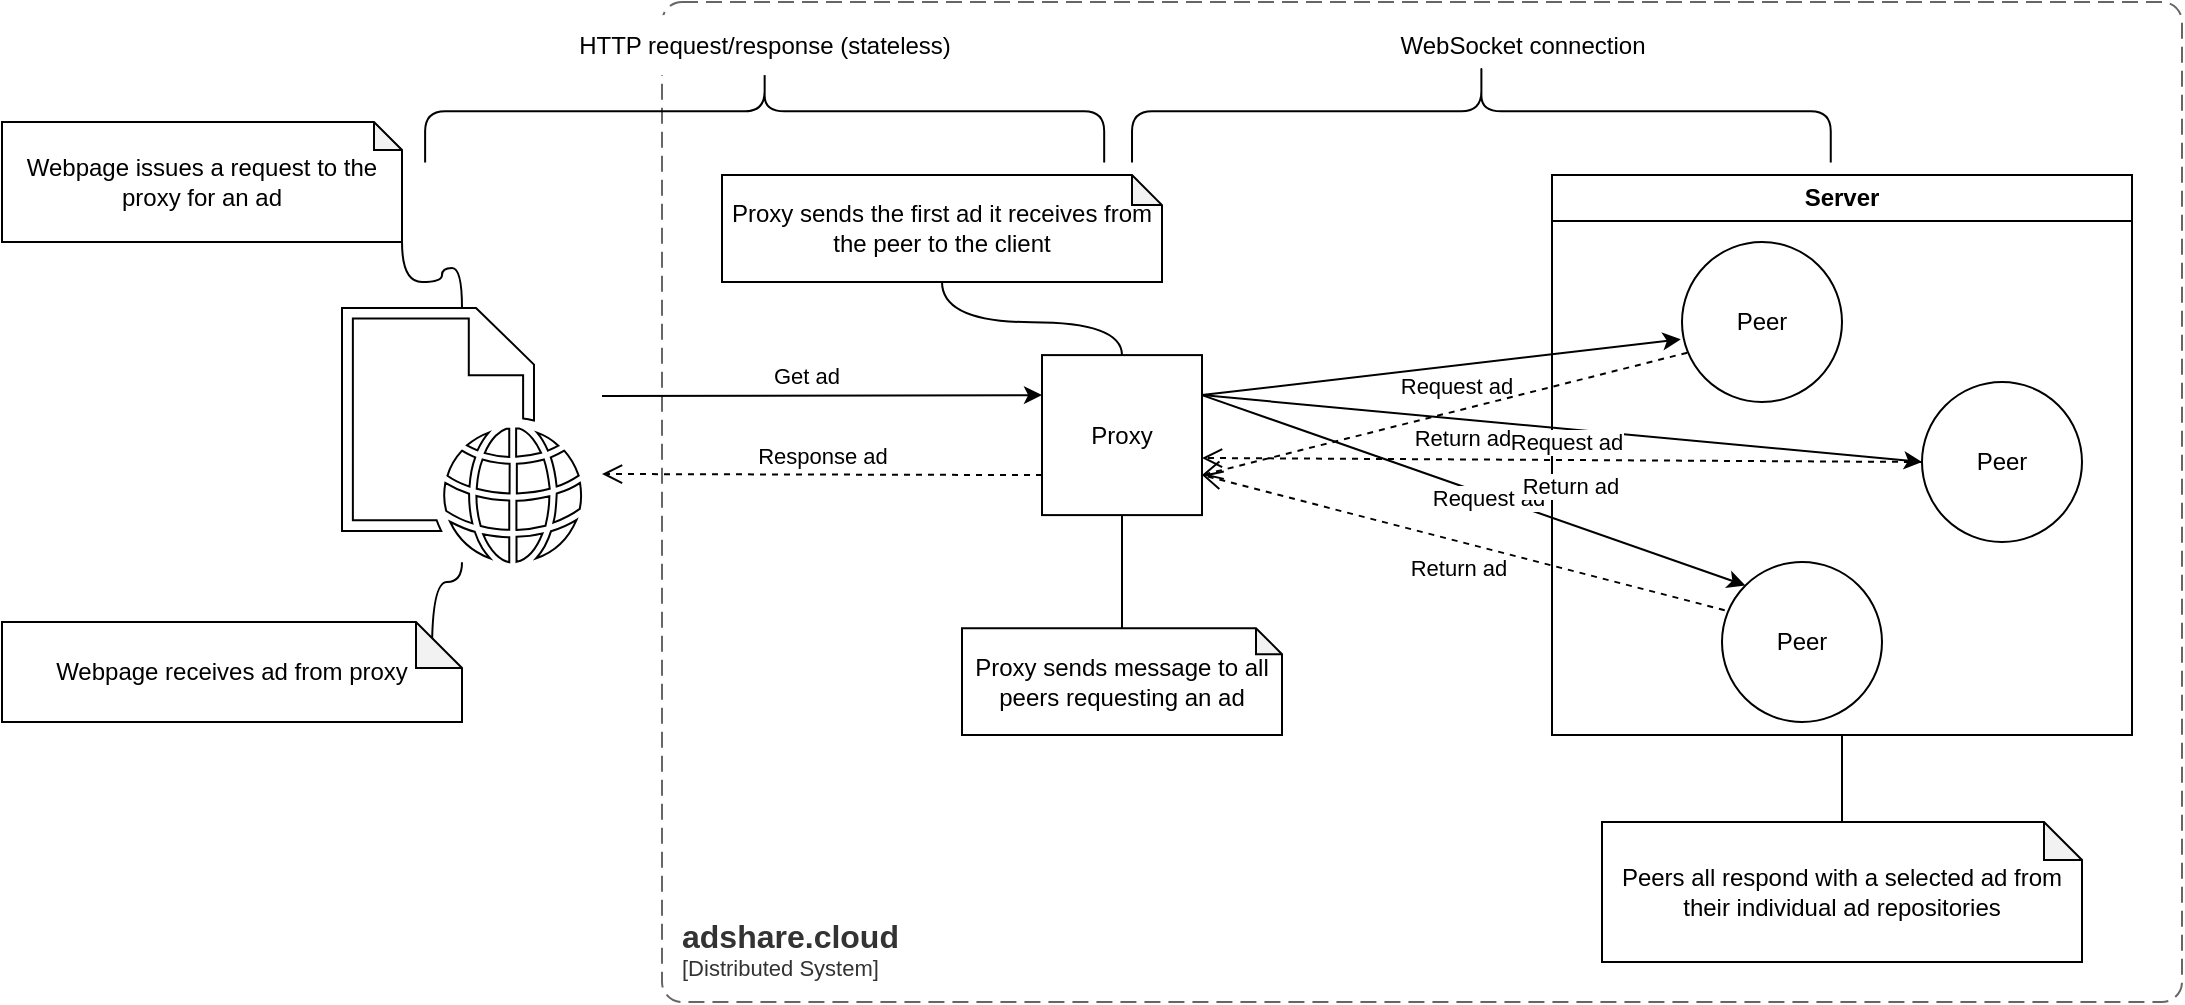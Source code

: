 <mxfile version="21.1.5" type="github">
  <diagram id="Mp-1YGDdp6dukrGIw-5F" name="Page-1">
    <mxGraphModel dx="2653" dy="977" grid="1" gridSize="10" guides="1" tooltips="1" connect="1" arrows="1" fold="1" page="1" pageScale="1" pageWidth="850" pageHeight="1100" math="0" shadow="0">
      <root>
        <mxCell id="0" />
        <mxCell id="1" parent="0" />
        <object placeholders="1" c4Name="adshare.cloud" c4Type="SystemScopeBoundary" c4Application="Distributed System" label="&lt;font style=&quot;font-size: 16px&quot;&gt;&lt;b&gt;&lt;div style=&quot;text-align: left&quot;&gt;%c4Name%&lt;/div&gt;&lt;/b&gt;&lt;/font&gt;&lt;div style=&quot;text-align: left&quot;&gt;[%c4Application%]&lt;/div&gt;" id="o53CdQhz_Hd_LlpbWr6G-45">
          <mxCell style="rounded=1;fontSize=11;whiteSpace=wrap;html=1;dashed=1;arcSize=20;fillColor=none;strokeColor=#666666;fontColor=#333333;labelBackgroundColor=none;align=left;verticalAlign=bottom;labelBorderColor=none;spacingTop=0;spacing=10;dashPattern=8 4;metaEdit=1;rotatable=0;perimeter=rectanglePerimeter;noLabel=0;labelPadding=0;allowArrows=0;connectable=0;expand=0;recursiveResize=0;editable=1;pointerEvents=0;absoluteArcSize=1;points=[[0.25,0,0],[0.5,0,0],[0.75,0,0],[1,0.25,0],[1,0.5,0],[1,0.75,0],[0.75,1,0],[0.5,1,0],[0.25,1,0],[0,0.75,0],[0,0.5,0],[0,0.25,0]];" vertex="1" parent="1">
            <mxGeometry x="50" y="10" width="760" height="500" as="geometry" />
          </mxCell>
        </object>
        <mxCell id="11" style="edgeStyle=none;html=1;entryX=0;entryY=0.25;entryDx=0;entryDy=0;" parent="1" target="8" edge="1">
          <mxGeometry relative="1" as="geometry">
            <mxPoint x="275" y="206.55" as="targetPoint" />
            <mxPoint x="20" y="207" as="sourcePoint" />
          </mxGeometry>
        </mxCell>
        <mxCell id="12" value="Get ad" style="edgeLabel;html=1;align=center;verticalAlign=middle;resizable=0;points=[];" parent="11" vertex="1" connectable="0">
          <mxGeometry x="-0.207" y="-1" relative="1" as="geometry">
            <mxPoint x="15" y="-11" as="offset" />
          </mxGeometry>
        </mxCell>
        <mxCell id="14" style="edgeStyle=none;html=1;exitX=1;exitY=0.25;exitDx=0;exitDy=0;entryX=-0.008;entryY=0.608;entryDx=0;entryDy=0;entryPerimeter=0;" parent="1" source="8" target="16" edge="1">
          <mxGeometry relative="1" as="geometry" />
        </mxCell>
        <mxCell id="15" value="Request ad" style="edgeLabel;html=1;align=center;verticalAlign=middle;resizable=0;points=[];" parent="14" vertex="1" connectable="0">
          <mxGeometry x="-0.095" y="1" relative="1" as="geometry">
            <mxPoint x="19" y="9" as="offset" />
          </mxGeometry>
        </mxCell>
        <mxCell id="X4YkA7xQTJEzexPI3njo-60" style="edgeStyle=orthogonalEdgeStyle;curved=1;rounded=0;orthogonalLoop=1;jettySize=auto;html=1;exitX=0.5;exitY=1;exitDx=0;exitDy=0;endArrow=none;endFill=0;" parent="1" source="8" target="X4YkA7xQTJEzexPI3njo-59" edge="1">
          <mxGeometry relative="1" as="geometry" />
        </mxCell>
        <mxCell id="8" value="Proxy" style="whiteSpace=wrap;html=1;aspect=fixed;" parent="1" vertex="1">
          <mxGeometry x="240" y="186.55" width="80" height="80" as="geometry" />
        </mxCell>
        <mxCell id="X4YkA7xQTJEzexPI3njo-62" style="edgeStyle=orthogonalEdgeStyle;curved=1;rounded=0;orthogonalLoop=1;jettySize=auto;html=1;exitX=0.5;exitY=1;exitDx=0;exitDy=0;entryX=0.5;entryY=0;entryDx=0;entryDy=0;entryPerimeter=0;endArrow=none;endFill=0;" parent="1" source="13" target="X4YkA7xQTJEzexPI3njo-61" edge="1">
          <mxGeometry relative="1" as="geometry" />
        </mxCell>
        <mxCell id="13" value="Server" style="swimlane;whiteSpace=wrap;html=1;" parent="1" vertex="1">
          <mxGeometry x="495" y="96.55" width="290" height="280" as="geometry">
            <mxRectangle x="495" y="96.55" width="80" height="30" as="alternateBounds" />
          </mxGeometry>
        </mxCell>
        <mxCell id="16" value="Peer" style="ellipse;whiteSpace=wrap;html=1;aspect=fixed;" parent="13" vertex="1">
          <mxGeometry x="65" y="33.45" width="80" height="80" as="geometry" />
        </mxCell>
        <mxCell id="17" value="Peer" style="ellipse;whiteSpace=wrap;html=1;aspect=fixed;" parent="13" vertex="1">
          <mxGeometry x="85" y="193.45" width="80" height="80" as="geometry" />
        </mxCell>
        <mxCell id="18" value="Peer" style="ellipse;whiteSpace=wrap;html=1;aspect=fixed;" parent="13" vertex="1">
          <mxGeometry x="185" y="103.45" width="80" height="80" as="geometry" />
        </mxCell>
        <mxCell id="25" value="Response ad" style="html=1;verticalAlign=bottom;endArrow=open;dashed=1;endSize=8;exitX=0;exitY=0.75;exitDx=0;exitDy=0;" parent="1" source="8" edge="1">
          <mxGeometry relative="1" as="geometry">
            <mxPoint x="205" y="246.55" as="sourcePoint" />
            <mxPoint x="20" y="246" as="targetPoint" />
          </mxGeometry>
        </mxCell>
        <mxCell id="26" value="Return ad" style="html=1;verticalAlign=bottom;endArrow=open;dashed=1;endSize=8;entryX=1;entryY=0.75;entryDx=0;entryDy=0;exitX=0.017;exitY=0.301;exitDx=0;exitDy=0;exitPerimeter=0;" parent="1" source="17" target="8" edge="1">
          <mxGeometry x="-0.023" y="22" relative="1" as="geometry">
            <mxPoint x="470" y="310" as="sourcePoint" />
            <mxPoint x="375" y="296.55" as="targetPoint" />
            <mxPoint as="offset" />
          </mxGeometry>
        </mxCell>
        <mxCell id="27" value="" style="shape=curlyBracket;whiteSpace=wrap;html=1;rounded=1;flipH=1;labelPosition=right;verticalLabelPosition=middle;align=left;verticalAlign=middle;rotation=-90;" parent="1" vertex="1">
          <mxGeometry x="75.7" y="-105.08" width="51.25" height="339.53" as="geometry" />
        </mxCell>
        <mxCell id="30" value="" style="shape=curlyBracket;whiteSpace=wrap;html=1;rounded=1;flipH=1;labelPosition=right;verticalLabelPosition=middle;align=left;verticalAlign=middle;rotation=-90;" parent="1" vertex="1">
          <mxGeometry x="434.07" y="-110" width="51.25" height="349.37" as="geometry" />
        </mxCell>
        <mxCell id="34" value="WebSocket connection" style="text;html=1;align=center;verticalAlign=middle;resizable=0;points=[];autosize=1;strokeColor=none;fillColor=none;" parent="1" vertex="1">
          <mxGeometry x="410" y="21.55" width="140" height="20" as="geometry" />
        </mxCell>
        <mxCell id="35" value="HTTP request/response (stateless)" style="text;html=1;align=center;verticalAlign=middle;resizable=0;points=[];autosize=1;strokeColor=none;fillColor=default;" parent="1" vertex="1">
          <mxGeometry x="-3.68" y="16.55" width="210" height="30" as="geometry" />
        </mxCell>
        <mxCell id="44" value="" style="sketch=0;pointerEvents=1;shadow=0;dashed=0;html=1;labelPosition=center;verticalLabelPosition=bottom;verticalAlign=top;outlineConnect=0;align=center;shape=mxgraph.office.concepts.web_page;" parent="1" vertex="1">
          <mxGeometry x="-110" y="162.98" width="120" height="127.13" as="geometry" />
        </mxCell>
        <mxCell id="X4YkA7xQTJEzexPI3njo-48" style="edgeStyle=none;html=1;exitX=1;exitY=0.25;exitDx=0;exitDy=0;entryX=0;entryY=0.5;entryDx=0;entryDy=0;" parent="1" source="8" target="18" edge="1">
          <mxGeometry relative="1" as="geometry">
            <mxPoint x="330" y="216.55" as="sourcePoint" />
            <mxPoint x="529.36" y="188.64" as="targetPoint" />
          </mxGeometry>
        </mxCell>
        <mxCell id="X4YkA7xQTJEzexPI3njo-49" value="Request ad" style="edgeLabel;html=1;align=center;verticalAlign=middle;resizable=0;points=[];" parent="X4YkA7xQTJEzexPI3njo-48" vertex="1" connectable="0">
          <mxGeometry x="-0.095" y="1" relative="1" as="geometry">
            <mxPoint x="19" y="9" as="offset" />
          </mxGeometry>
        </mxCell>
        <mxCell id="X4YkA7xQTJEzexPI3njo-50" style="edgeStyle=none;html=1;exitX=1;exitY=0.25;exitDx=0;exitDy=0;entryX=0;entryY=0;entryDx=0;entryDy=0;" parent="1" source="8" target="17" edge="1">
          <mxGeometry relative="1" as="geometry">
            <mxPoint x="330" y="216.55" as="sourcePoint" />
            <mxPoint x="529.36" y="188.64" as="targetPoint" />
          </mxGeometry>
        </mxCell>
        <mxCell id="X4YkA7xQTJEzexPI3njo-51" value="Request ad" style="edgeLabel;html=1;align=center;verticalAlign=middle;resizable=0;points=[];" parent="X4YkA7xQTJEzexPI3njo-50" vertex="1" connectable="0">
          <mxGeometry x="-0.095" y="1" relative="1" as="geometry">
            <mxPoint x="19" y="9" as="offset" />
          </mxGeometry>
        </mxCell>
        <mxCell id="X4YkA7xQTJEzexPI3njo-52" value="Return ad" style="html=1;verticalAlign=bottom;endArrow=open;dashed=1;endSize=8;entryX=1;entryY=0.643;entryDx=0;entryDy=0;exitX=0;exitY=0.5;exitDx=0;exitDy=0;entryPerimeter=0;" parent="1" source="18" target="8" edge="1">
          <mxGeometry x="-0.023" y="22" relative="1" as="geometry">
            <mxPoint x="591.36" y="324.08" as="sourcePoint" />
            <mxPoint x="330" y="256.55" as="targetPoint" />
            <mxPoint as="offset" />
          </mxGeometry>
        </mxCell>
        <mxCell id="X4YkA7xQTJEzexPI3njo-54" value="Return ad" style="html=1;verticalAlign=bottom;endArrow=open;dashed=1;endSize=8;entryX=1;entryY=0.75;entryDx=0;entryDy=0;exitX=0.033;exitY=0.692;exitDx=0;exitDy=0;exitPerimeter=0;" parent="1" source="16" target="8" edge="1">
          <mxGeometry x="-0.023" y="22" relative="1" as="geometry">
            <mxPoint x="591.36" y="324.08" as="sourcePoint" />
            <mxPoint x="330" y="256.55" as="targetPoint" />
            <mxPoint as="offset" />
          </mxGeometry>
        </mxCell>
        <mxCell id="X4YkA7xQTJEzexPI3njo-57" style="edgeStyle=orthogonalEdgeStyle;rounded=0;orthogonalLoop=1;jettySize=auto;html=1;exitX=1;exitY=1;exitDx=0;exitDy=0;exitPerimeter=0;endArrow=none;endFill=0;curved=1;" parent="1" source="X4YkA7xQTJEzexPI3njo-55" target="44" edge="1">
          <mxGeometry relative="1" as="geometry" />
        </mxCell>
        <mxCell id="X4YkA7xQTJEzexPI3njo-55" value="Webpage issues a request to the proxy for an ad" style="shape=note;whiteSpace=wrap;html=1;backgroundOutline=1;darkOpacity=0.05;size=14;" parent="1" vertex="1">
          <mxGeometry x="-280" y="70" width="200" height="60" as="geometry" />
        </mxCell>
        <mxCell id="X4YkA7xQTJEzexPI3njo-58" style="edgeStyle=orthogonalEdgeStyle;curved=1;rounded=0;orthogonalLoop=1;jettySize=auto;html=1;exitX=0;exitY=0;exitDx=215;exitDy=15;exitPerimeter=0;endArrow=none;endFill=0;" parent="1" source="X4YkA7xQTJEzexPI3njo-56" target="44" edge="1">
          <mxGeometry relative="1" as="geometry" />
        </mxCell>
        <mxCell id="X4YkA7xQTJEzexPI3njo-56" value="Webpage receives ad from proxy" style="shape=note;whiteSpace=wrap;html=1;backgroundOutline=1;darkOpacity=0.05;size=23;" parent="1" vertex="1">
          <mxGeometry x="-280" y="320" width="230" height="50" as="geometry" />
        </mxCell>
        <mxCell id="X4YkA7xQTJEzexPI3njo-59" value="Proxy sends message to all peers requesting an ad" style="shape=note;whiteSpace=wrap;html=1;backgroundOutline=1;darkOpacity=0.05;size=13;" parent="1" vertex="1">
          <mxGeometry x="200" y="323.1" width="160" height="53.45" as="geometry" />
        </mxCell>
        <mxCell id="X4YkA7xQTJEzexPI3njo-61" value="Peers all respond with a selected ad from their individual ad repositories" style="shape=note;whiteSpace=wrap;html=1;backgroundOutline=1;darkOpacity=0.05;size=19;" parent="1" vertex="1">
          <mxGeometry x="520" y="420" width="240" height="70" as="geometry" />
        </mxCell>
        <mxCell id="X4YkA7xQTJEzexPI3njo-64" style="edgeStyle=orthogonalEdgeStyle;curved=1;rounded=0;orthogonalLoop=1;jettySize=auto;html=1;exitX=0.5;exitY=1;exitDx=0;exitDy=0;exitPerimeter=0;entryX=0.5;entryY=0;entryDx=0;entryDy=0;endArrow=none;endFill=0;" parent="1" source="X4YkA7xQTJEzexPI3njo-63" target="8" edge="1">
          <mxGeometry relative="1" as="geometry" />
        </mxCell>
        <mxCell id="X4YkA7xQTJEzexPI3njo-63" value="Proxy sends the first ad it receives from the peer to the client" style="shape=note;whiteSpace=wrap;html=1;backgroundOutline=1;darkOpacity=0.05;size=15;" parent="1" vertex="1">
          <mxGeometry x="80" y="96.55" width="220" height="53.45" as="geometry" />
        </mxCell>
      </root>
    </mxGraphModel>
  </diagram>
</mxfile>
